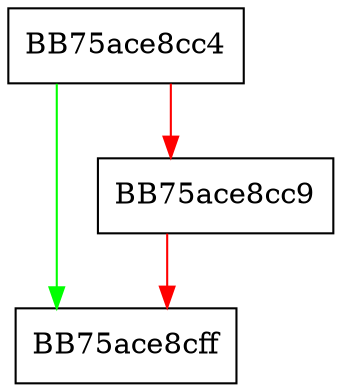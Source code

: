 digraph _process_ip_results {
  node [shape="box"];
  graph [splines=ortho];
  BB75ace8cc4 -> BB75ace8cff [color="green"];
  BB75ace8cc4 -> BB75ace8cc9 [color="red"];
  BB75ace8cc9 -> BB75ace8cff [color="red"];
}